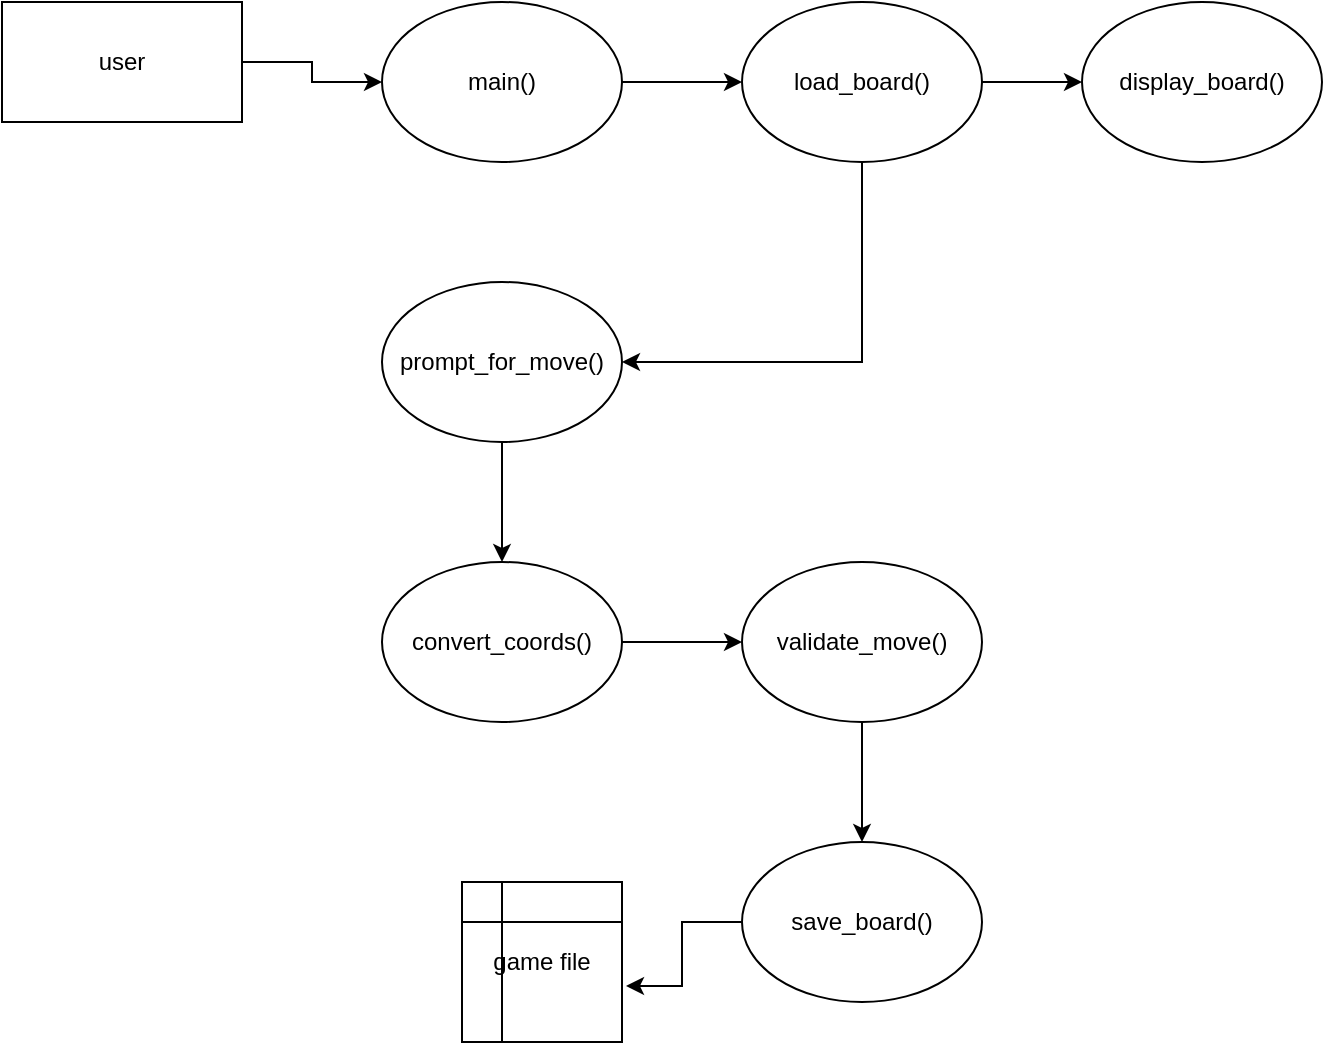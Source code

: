 <mxfile version="24.7.17">
  <diagram name="Page-1" id="3RE9-gn1Cyuju5aF_005">
    <mxGraphModel dx="1032" dy="1097" grid="1" gridSize="10" guides="1" tooltips="1" connect="1" arrows="1" fold="1" page="1" pageScale="1" pageWidth="850" pageHeight="1100" math="0" shadow="0">
      <root>
        <mxCell id="0" />
        <mxCell id="1" parent="0" />
        <mxCell id="XJt3TLhqmLDu971tFtdN-3" style="edgeStyle=orthogonalEdgeStyle;rounded=0;orthogonalLoop=1;jettySize=auto;html=1;exitX=1;exitY=0.5;exitDx=0;exitDy=0;entryX=0;entryY=0.5;entryDx=0;entryDy=0;" edge="1" parent="1" source="XJt3TLhqmLDu971tFtdN-1" target="XJt3TLhqmLDu971tFtdN-2">
          <mxGeometry relative="1" as="geometry" />
        </mxCell>
        <mxCell id="XJt3TLhqmLDu971tFtdN-1" value="user" style="rounded=0;whiteSpace=wrap;html=1;" vertex="1" parent="1">
          <mxGeometry x="90" y="30" width="120" height="60" as="geometry" />
        </mxCell>
        <mxCell id="XJt3TLhqmLDu971tFtdN-5" style="edgeStyle=orthogonalEdgeStyle;rounded=0;orthogonalLoop=1;jettySize=auto;html=1;exitX=1;exitY=0.5;exitDx=0;exitDy=0;entryX=0;entryY=0.5;entryDx=0;entryDy=0;" edge="1" parent="1" source="XJt3TLhqmLDu971tFtdN-2" target="XJt3TLhqmLDu971tFtdN-4">
          <mxGeometry relative="1" as="geometry" />
        </mxCell>
        <mxCell id="XJt3TLhqmLDu971tFtdN-2" value="main()" style="ellipse;whiteSpace=wrap;html=1;" vertex="1" parent="1">
          <mxGeometry x="280" y="30" width="120" height="80" as="geometry" />
        </mxCell>
        <mxCell id="XJt3TLhqmLDu971tFtdN-7" style="edgeStyle=orthogonalEdgeStyle;rounded=0;orthogonalLoop=1;jettySize=auto;html=1;exitX=1;exitY=0.5;exitDx=0;exitDy=0;entryX=0;entryY=0.5;entryDx=0;entryDy=0;" edge="1" parent="1" source="XJt3TLhqmLDu971tFtdN-4" target="XJt3TLhqmLDu971tFtdN-6">
          <mxGeometry relative="1" as="geometry" />
        </mxCell>
        <mxCell id="XJt3TLhqmLDu971tFtdN-9" style="edgeStyle=orthogonalEdgeStyle;rounded=0;orthogonalLoop=1;jettySize=auto;html=1;exitX=0.5;exitY=1;exitDx=0;exitDy=0;entryX=1;entryY=0.5;entryDx=0;entryDy=0;" edge="1" parent="1" source="XJt3TLhqmLDu971tFtdN-4" target="XJt3TLhqmLDu971tFtdN-8">
          <mxGeometry relative="1" as="geometry" />
        </mxCell>
        <mxCell id="XJt3TLhqmLDu971tFtdN-4" value="load_board()" style="ellipse;whiteSpace=wrap;html=1;" vertex="1" parent="1">
          <mxGeometry x="460" y="30" width="120" height="80" as="geometry" />
        </mxCell>
        <mxCell id="XJt3TLhqmLDu971tFtdN-6" value="display_board()" style="ellipse;whiteSpace=wrap;html=1;" vertex="1" parent="1">
          <mxGeometry x="630" y="30" width="120" height="80" as="geometry" />
        </mxCell>
        <mxCell id="XJt3TLhqmLDu971tFtdN-12" style="edgeStyle=orthogonalEdgeStyle;rounded=0;orthogonalLoop=1;jettySize=auto;html=1;exitX=0.5;exitY=1;exitDx=0;exitDy=0;entryX=0.5;entryY=0;entryDx=0;entryDy=0;" edge="1" parent="1" source="XJt3TLhqmLDu971tFtdN-8" target="XJt3TLhqmLDu971tFtdN-11">
          <mxGeometry relative="1" as="geometry" />
        </mxCell>
        <mxCell id="XJt3TLhqmLDu971tFtdN-8" value="prompt_for_move()" style="ellipse;whiteSpace=wrap;html=1;" vertex="1" parent="1">
          <mxGeometry x="280" y="170" width="120" height="80" as="geometry" />
        </mxCell>
        <mxCell id="XJt3TLhqmLDu971tFtdN-14" style="edgeStyle=orthogonalEdgeStyle;rounded=0;orthogonalLoop=1;jettySize=auto;html=1;exitX=1;exitY=0.5;exitDx=0;exitDy=0;entryX=0;entryY=0.5;entryDx=0;entryDy=0;" edge="1" parent="1" source="XJt3TLhqmLDu971tFtdN-11" target="XJt3TLhqmLDu971tFtdN-13">
          <mxGeometry relative="1" as="geometry" />
        </mxCell>
        <mxCell id="XJt3TLhqmLDu971tFtdN-11" value="convert_coords()" style="ellipse;whiteSpace=wrap;html=1;" vertex="1" parent="1">
          <mxGeometry x="280" y="310" width="120" height="80" as="geometry" />
        </mxCell>
        <mxCell id="XJt3TLhqmLDu971tFtdN-16" style="edgeStyle=orthogonalEdgeStyle;rounded=0;orthogonalLoop=1;jettySize=auto;html=1;exitX=0.5;exitY=1;exitDx=0;exitDy=0;entryX=0.5;entryY=0;entryDx=0;entryDy=0;" edge="1" parent="1" source="XJt3TLhqmLDu971tFtdN-13" target="XJt3TLhqmLDu971tFtdN-15">
          <mxGeometry relative="1" as="geometry" />
        </mxCell>
        <mxCell id="XJt3TLhqmLDu971tFtdN-13" value="validate_move()" style="ellipse;whiteSpace=wrap;html=1;" vertex="1" parent="1">
          <mxGeometry x="460" y="310" width="120" height="80" as="geometry" />
        </mxCell>
        <mxCell id="XJt3TLhqmLDu971tFtdN-15" value="save_board()" style="ellipse;whiteSpace=wrap;html=1;" vertex="1" parent="1">
          <mxGeometry x="460" y="450" width="120" height="80" as="geometry" />
        </mxCell>
        <mxCell id="XJt3TLhqmLDu971tFtdN-17" value="game file" style="shape=internalStorage;whiteSpace=wrap;html=1;backgroundOutline=1;" vertex="1" parent="1">
          <mxGeometry x="320" y="470" width="80" height="80" as="geometry" />
        </mxCell>
        <mxCell id="XJt3TLhqmLDu971tFtdN-18" style="edgeStyle=orthogonalEdgeStyle;rounded=0;orthogonalLoop=1;jettySize=auto;html=1;exitX=0;exitY=0.5;exitDx=0;exitDy=0;entryX=1.025;entryY=0.65;entryDx=0;entryDy=0;entryPerimeter=0;" edge="1" parent="1" source="XJt3TLhqmLDu971tFtdN-15" target="XJt3TLhqmLDu971tFtdN-17">
          <mxGeometry relative="1" as="geometry" />
        </mxCell>
      </root>
    </mxGraphModel>
  </diagram>
</mxfile>
